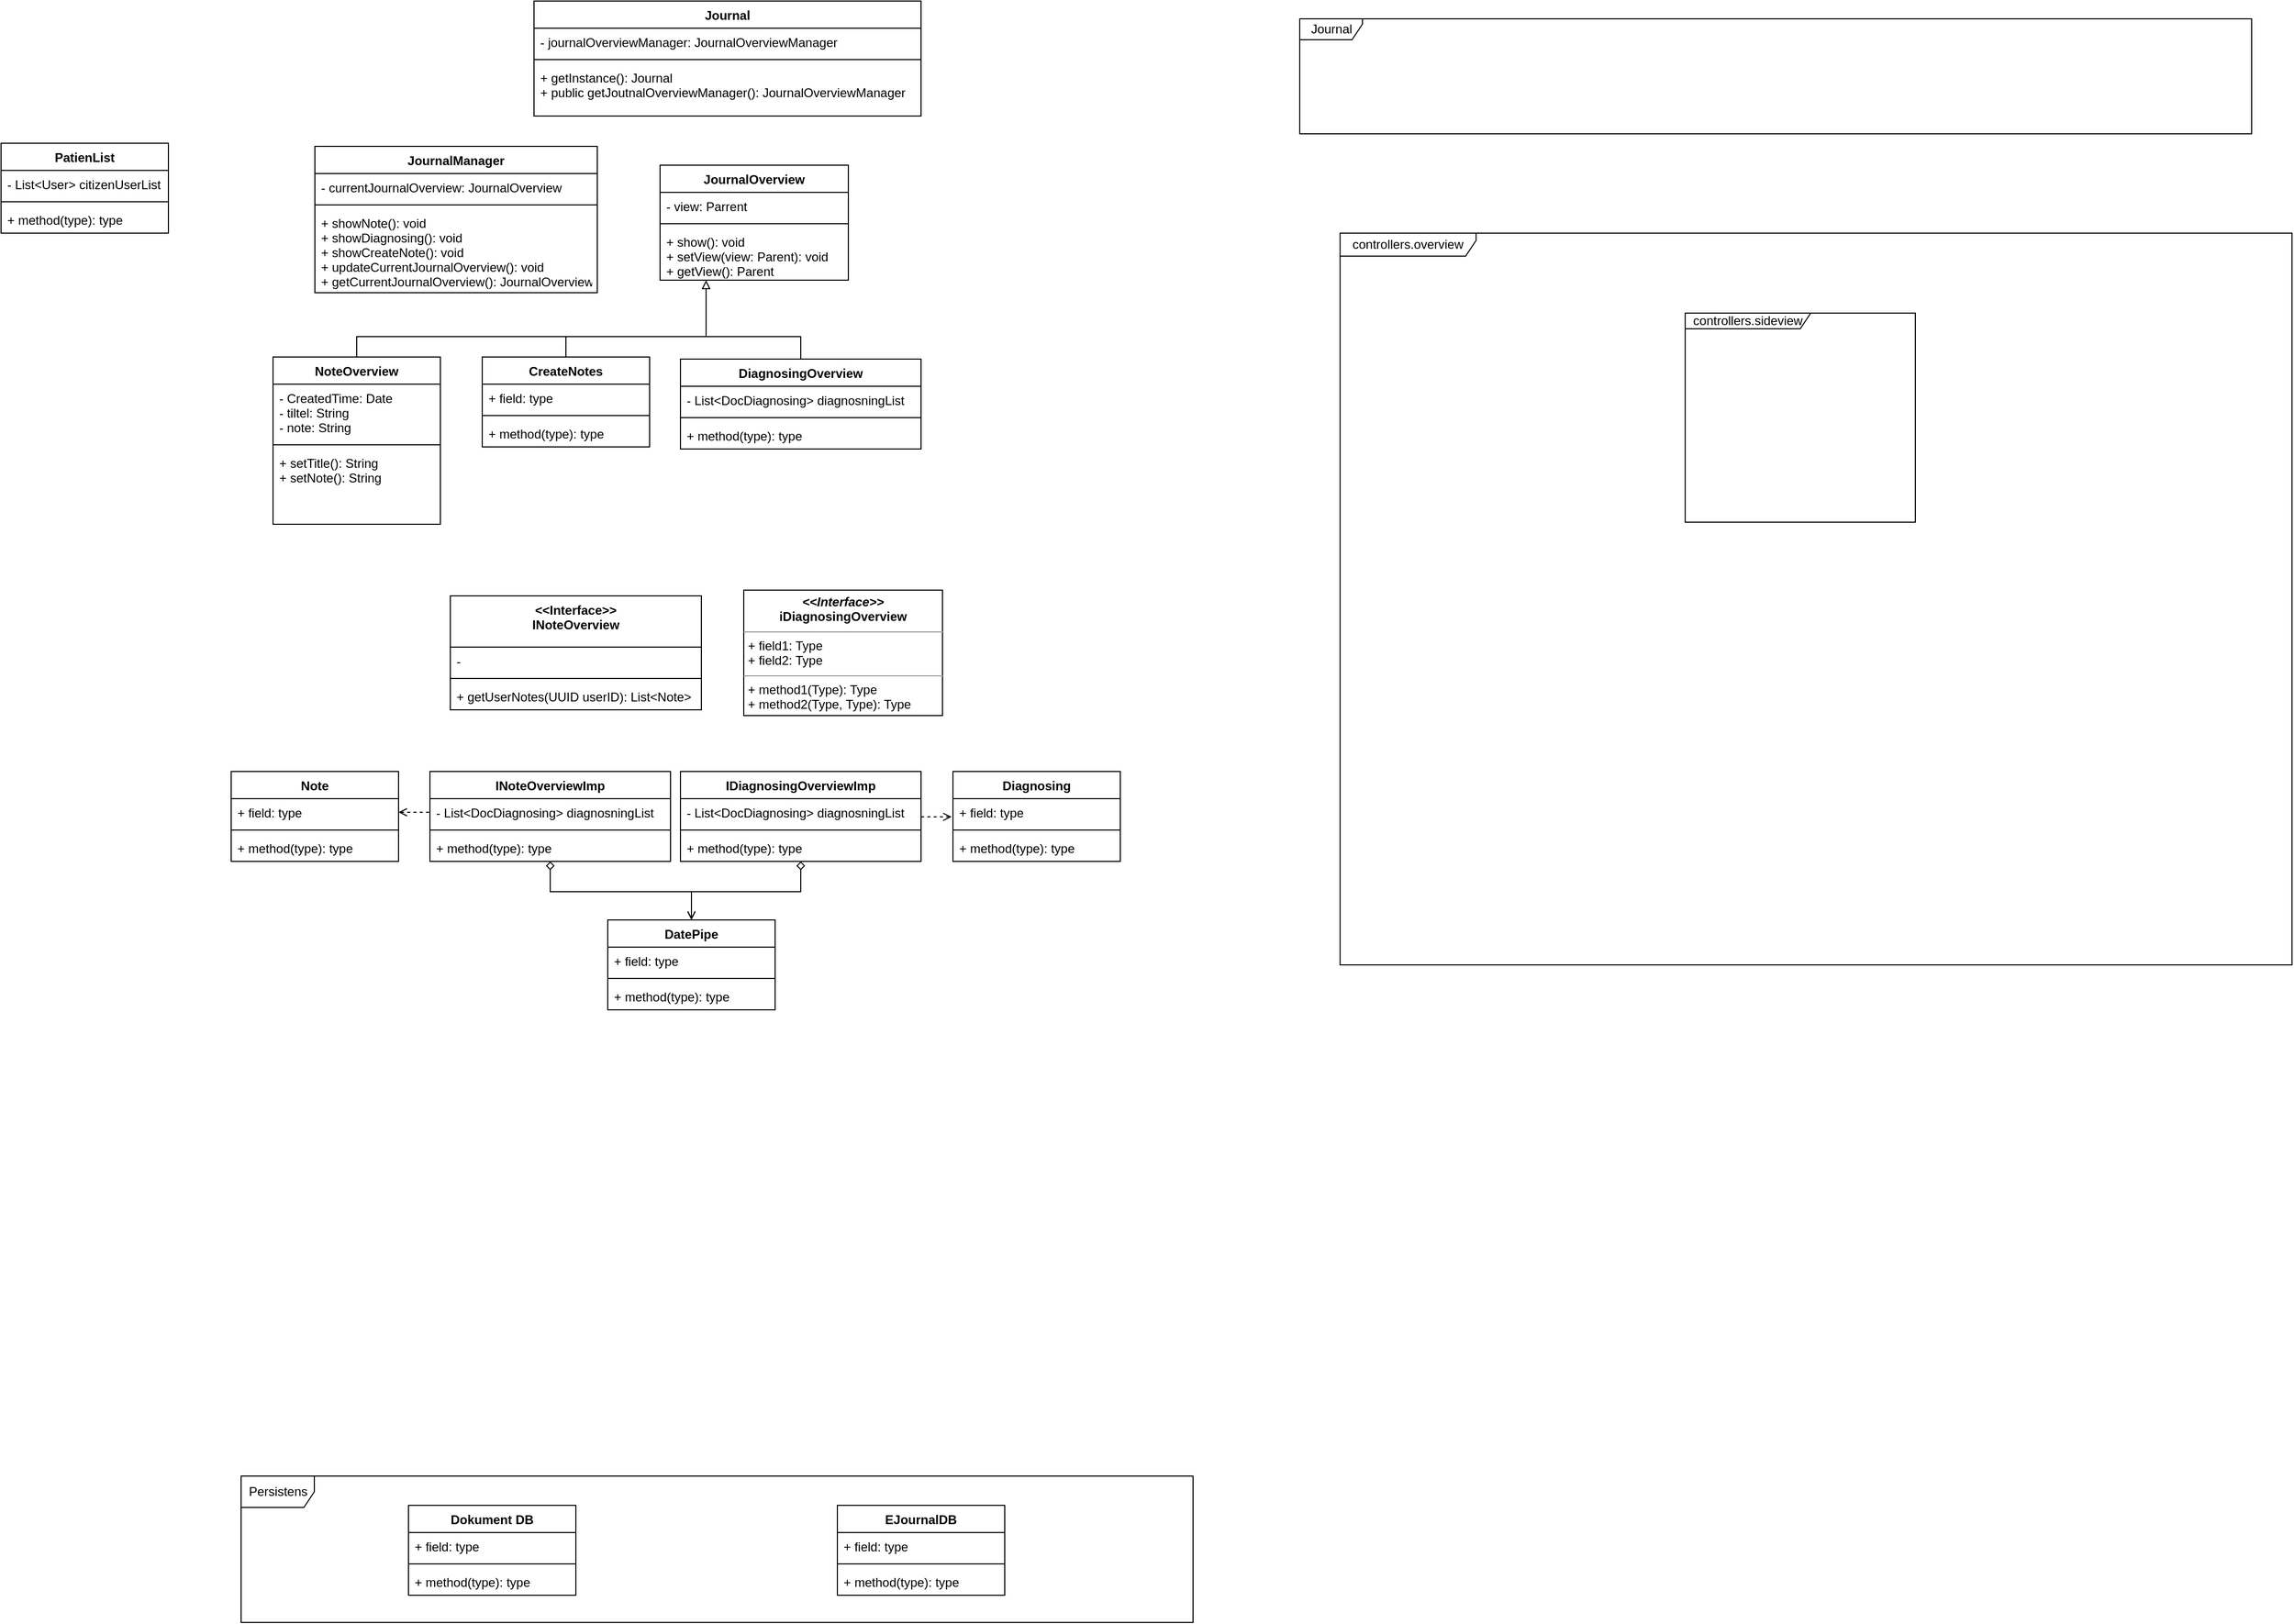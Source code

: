 <mxfile version="10.6.7" type="device"><diagram id="dmwtI73w-AXmDxqJmuyj" name="Page-1"><mxGraphModel dx="2467" dy="969" grid="1" gridSize="10" guides="1" tooltips="1" connect="1" arrows="1" fold="1" page="1" pageScale="1" pageWidth="827" pageHeight="1169" math="0" shadow="0"><root><mxCell id="0"/><mxCell id="1" parent="0"/><mxCell id="yajBG5WowojsxB8Ggo_n-9" value="Persistens" style="shape=umlFrame;whiteSpace=wrap;html=1;width=70;height=30;" parent="1" vertex="1"><mxGeometry x="-0.5" y="1450" width="910" height="140" as="geometry"/></mxCell><mxCell id="yajBG5WowojsxB8Ggo_n-7" value="controllers.sideview" style="shape=umlFrame;whiteSpace=wrap;html=1;width=120;height=15;" parent="1" vertex="1"><mxGeometry x="1380" y="337.5" width="220" height="200" as="geometry"/></mxCell><mxCell id="yajBG5WowojsxB8Ggo_n-2" value="controllers.overview" style="shape=umlFrame;whiteSpace=wrap;html=1;width=130;height=22;" parent="1" vertex="1"><mxGeometry x="1050.1" y="261" width="910" height="700" as="geometry"/></mxCell><mxCell id="yajBG5WowojsxB8Ggo_n-1" value="Journal" style="shape=umlFrame;whiteSpace=wrap;html=1;width=60;height=20;" parent="1" vertex="1"><mxGeometry x="1011.5" y="56" width="910" height="110" as="geometry"/></mxCell><mxCell id="qTn3FUxknl0foZ0W7gWZ-1" value="Journal" style="swimlane;fontStyle=1;align=center;verticalAlign=top;childLayout=stackLayout;horizontal=1;startSize=26;horizontalStack=0;resizeParent=1;resizeParentMax=0;resizeLast=0;collapsible=1;marginBottom=0;" parent="1" vertex="1"><mxGeometry x="279.5" y="39" width="370" height="110" as="geometry"/></mxCell><mxCell id="qTn3FUxknl0foZ0W7gWZ-2" value="- journalOverviewManager: JournalOverviewManager" style="text;strokeColor=none;fillColor=none;align=left;verticalAlign=top;spacingLeft=4;spacingRight=4;overflow=hidden;rotatable=0;points=[[0,0.5],[1,0.5]];portConstraint=eastwest;" parent="qTn3FUxknl0foZ0W7gWZ-1" vertex="1"><mxGeometry y="26" width="370" height="26" as="geometry"/></mxCell><mxCell id="qTn3FUxknl0foZ0W7gWZ-3" value="" style="line;strokeWidth=1;fillColor=none;align=left;verticalAlign=middle;spacingTop=-1;spacingLeft=3;spacingRight=3;rotatable=0;labelPosition=right;points=[];portConstraint=eastwest;" parent="qTn3FUxknl0foZ0W7gWZ-1" vertex="1"><mxGeometry y="52" width="370" height="8" as="geometry"/></mxCell><mxCell id="qTn3FUxknl0foZ0W7gWZ-4" value="+ getInstance(): Journal&#10;+ public getJoutnalOverviewManager(): JournalOverviewManager&#10;&#10;" style="text;strokeColor=none;fillColor=none;align=left;verticalAlign=top;spacingLeft=4;spacingRight=4;overflow=hidden;rotatable=0;points=[[0,0.5],[1,0.5]];portConstraint=eastwest;" parent="qTn3FUxknl0foZ0W7gWZ-1" vertex="1"><mxGeometry y="60" width="370" height="50" as="geometry"/></mxCell><mxCell id="qTn3FUxknl0foZ0W7gWZ-5" value="JournalManager" style="swimlane;fontStyle=1;align=center;verticalAlign=top;childLayout=stackLayout;horizontal=1;startSize=26;horizontalStack=0;resizeParent=1;resizeParentMax=0;resizeLast=0;collapsible=1;marginBottom=0;" parent="1" vertex="1"><mxGeometry x="70" y="178" width="270" height="140" as="geometry"/></mxCell><mxCell id="qTn3FUxknl0foZ0W7gWZ-6" value="- currentJournalOverview: JournalOverview" style="text;strokeColor=none;fillColor=none;align=left;verticalAlign=top;spacingLeft=4;spacingRight=4;overflow=hidden;rotatable=0;points=[[0,0.5],[1,0.5]];portConstraint=eastwest;" parent="qTn3FUxknl0foZ0W7gWZ-5" vertex="1"><mxGeometry y="26" width="270" height="26" as="geometry"/></mxCell><mxCell id="qTn3FUxknl0foZ0W7gWZ-7" value="" style="line;strokeWidth=1;fillColor=none;align=left;verticalAlign=middle;spacingTop=-1;spacingLeft=3;spacingRight=3;rotatable=0;labelPosition=right;points=[];portConstraint=eastwest;" parent="qTn3FUxknl0foZ0W7gWZ-5" vertex="1"><mxGeometry y="52" width="270" height="8" as="geometry"/></mxCell><mxCell id="qTn3FUxknl0foZ0W7gWZ-8" value="+ showNote(): void&#10;+ showDiagnosing(): void&#10;+ showCreateNote(): void&#10;+ updateCurrentJournalOverview(): void&#10;+ getCurrentJournalOverview(): JournalOverview&#10;" style="text;strokeColor=none;fillColor=none;align=left;verticalAlign=top;spacingLeft=4;spacingRight=4;overflow=hidden;rotatable=0;points=[[0,0.5],[1,0.5]];portConstraint=eastwest;" parent="qTn3FUxknl0foZ0W7gWZ-5" vertex="1"><mxGeometry y="60" width="270" height="80" as="geometry"/></mxCell><mxCell id="qTn3FUxknl0foZ0W7gWZ-9" value="JournalOverview" style="swimlane;fontStyle=1;align=center;verticalAlign=top;childLayout=stackLayout;horizontal=1;startSize=26;horizontalStack=0;resizeParent=1;resizeParentMax=0;resizeLast=0;collapsible=1;marginBottom=0;" parent="1" vertex="1"><mxGeometry x="400" y="196" width="180" height="110" as="geometry"/></mxCell><mxCell id="qTn3FUxknl0foZ0W7gWZ-10" value="- view: Parrent" style="text;strokeColor=none;fillColor=none;align=left;verticalAlign=top;spacingLeft=4;spacingRight=4;overflow=hidden;rotatable=0;points=[[0,0.5],[1,0.5]];portConstraint=eastwest;" parent="qTn3FUxknl0foZ0W7gWZ-9" vertex="1"><mxGeometry y="26" width="180" height="26" as="geometry"/></mxCell><mxCell id="qTn3FUxknl0foZ0W7gWZ-11" value="" style="line;strokeWidth=1;fillColor=none;align=left;verticalAlign=middle;spacingTop=-1;spacingLeft=3;spacingRight=3;rotatable=0;labelPosition=right;points=[];portConstraint=eastwest;" parent="qTn3FUxknl0foZ0W7gWZ-9" vertex="1"><mxGeometry y="52" width="180" height="8" as="geometry"/></mxCell><mxCell id="qTn3FUxknl0foZ0W7gWZ-12" value="+ show(): void&#10;+ setView(view: Parent): void&#10;+ getView(): Parent&#10;" style="text;strokeColor=none;fillColor=none;align=left;verticalAlign=top;spacingLeft=4;spacingRight=4;overflow=hidden;rotatable=0;points=[[0,0.5],[1,0.5]];portConstraint=eastwest;" parent="qTn3FUxknl0foZ0W7gWZ-9" vertex="1"><mxGeometry y="60" width="180" height="50" as="geometry"/></mxCell><mxCell id="pz4YkDqvtNalvmUxmW2m-2" style="edgeStyle=orthogonalEdgeStyle;rounded=0;orthogonalLoop=1;jettySize=auto;html=1;endArrow=none;endFill=0;" edge="1" parent="1" source="qTn3FUxknl0foZ0W7gWZ-13"><mxGeometry relative="1" as="geometry"><mxPoint x="440" y="360" as="targetPoint"/><Array as="points"><mxPoint x="535" y="360"/><mxPoint x="440" y="360"/></Array></mxGeometry></mxCell><mxCell id="qTn3FUxknl0foZ0W7gWZ-13" value="DiagnosingOverview" style="swimlane;fontStyle=1;align=center;verticalAlign=top;childLayout=stackLayout;horizontal=1;startSize=26;horizontalStack=0;resizeParent=1;resizeParentMax=0;resizeLast=0;collapsible=1;marginBottom=0;" parent="1" vertex="1"><mxGeometry x="419.5" y="381.5" width="230" height="86" as="geometry"/></mxCell><mxCell id="qTn3FUxknl0foZ0W7gWZ-14" value="- List&lt;DocDiagnosing&gt; diagnosningList" style="text;strokeColor=none;fillColor=none;align=left;verticalAlign=top;spacingLeft=4;spacingRight=4;overflow=hidden;rotatable=0;points=[[0,0.5],[1,0.5]];portConstraint=eastwest;" parent="qTn3FUxknl0foZ0W7gWZ-13" vertex="1"><mxGeometry y="26" width="230" height="26" as="geometry"/></mxCell><mxCell id="qTn3FUxknl0foZ0W7gWZ-15" value="" style="line;strokeWidth=1;fillColor=none;align=left;verticalAlign=middle;spacingTop=-1;spacingLeft=3;spacingRight=3;rotatable=0;labelPosition=right;points=[];portConstraint=eastwest;" parent="qTn3FUxknl0foZ0W7gWZ-13" vertex="1"><mxGeometry y="52" width="230" height="8" as="geometry"/></mxCell><mxCell id="qTn3FUxknl0foZ0W7gWZ-16" value="+ method(type): type" style="text;strokeColor=none;fillColor=none;align=left;verticalAlign=top;spacingLeft=4;spacingRight=4;overflow=hidden;rotatable=0;points=[[0,0.5],[1,0.5]];portConstraint=eastwest;" parent="qTn3FUxknl0foZ0W7gWZ-13" vertex="1"><mxGeometry y="60" width="230" height="26" as="geometry"/></mxCell><mxCell id="yajBG5WowojsxB8Ggo_n-6" style="edgeStyle=orthogonalEdgeStyle;rounded=0;orthogonalLoop=1;jettySize=auto;html=1;exitX=0.5;exitY=0;exitDx=0;exitDy=0;startArrow=none;startFill=0;endArrow=block;endFill=0;" parent="1" source="qTn3FUxknl0foZ0W7gWZ-25" target="qTn3FUxknl0foZ0W7gWZ-12" edge="1"><mxGeometry relative="1" as="geometry"><mxPoint x="340" y="350" as="targetPoint"/><Array as="points"><mxPoint x="110" y="360"/><mxPoint x="444" y="360"/></Array></mxGeometry></mxCell><mxCell id="qTn3FUxknl0foZ0W7gWZ-25" value="NoteOverview" style="swimlane;fontStyle=1;align=center;verticalAlign=top;childLayout=stackLayout;horizontal=1;startSize=26;horizontalStack=0;resizeParent=1;resizeParentMax=0;resizeLast=0;collapsible=1;marginBottom=0;" parent="1" vertex="1"><mxGeometry x="30" y="379.5" width="160" height="160" as="geometry"/></mxCell><mxCell id="qTn3FUxknl0foZ0W7gWZ-26" value="- CreatedTime: Date&#10;- tiltel: String&#10;- note: String &#10;" style="text;strokeColor=none;fillColor=none;align=left;verticalAlign=top;spacingLeft=4;spacingRight=4;overflow=hidden;rotatable=0;points=[[0,0.5],[1,0.5]];portConstraint=eastwest;" parent="qTn3FUxknl0foZ0W7gWZ-25" vertex="1"><mxGeometry y="26" width="160" height="54" as="geometry"/></mxCell><mxCell id="qTn3FUxknl0foZ0W7gWZ-27" value="" style="line;strokeWidth=1;fillColor=none;align=left;verticalAlign=middle;spacingTop=-1;spacingLeft=3;spacingRight=3;rotatable=0;labelPosition=right;points=[];portConstraint=eastwest;" parent="qTn3FUxknl0foZ0W7gWZ-25" vertex="1"><mxGeometry y="80" width="160" height="8" as="geometry"/></mxCell><mxCell id="qTn3FUxknl0foZ0W7gWZ-28" value="+ setTitle(): String&#10;+ setNote(): String" style="text;strokeColor=none;fillColor=none;align=left;verticalAlign=top;spacingLeft=4;spacingRight=4;overflow=hidden;rotatable=0;points=[[0,0.5],[1,0.5]];portConstraint=eastwest;" parent="qTn3FUxknl0foZ0W7gWZ-25" vertex="1"><mxGeometry y="88" width="160" height="72" as="geometry"/></mxCell><mxCell id="qTn3FUxknl0foZ0W7gWZ-35" value="PatienList" style="swimlane;fontStyle=1;align=center;verticalAlign=top;childLayout=stackLayout;horizontal=1;startSize=26;horizontalStack=0;resizeParent=1;resizeParentMax=0;resizeLast=0;collapsible=1;marginBottom=0;" parent="1" vertex="1"><mxGeometry x="-230" y="175" width="160" height="86" as="geometry"/></mxCell><mxCell id="qTn3FUxknl0foZ0W7gWZ-36" value="- List&lt;User&gt; citizenUserList" style="text;strokeColor=none;fillColor=none;align=left;verticalAlign=top;spacingLeft=4;spacingRight=4;overflow=hidden;rotatable=0;points=[[0,0.5],[1,0.5]];portConstraint=eastwest;" parent="qTn3FUxknl0foZ0W7gWZ-35" vertex="1"><mxGeometry y="26" width="160" height="26" as="geometry"/></mxCell><mxCell id="qTn3FUxknl0foZ0W7gWZ-37" value="" style="line;strokeWidth=1;fillColor=none;align=left;verticalAlign=middle;spacingTop=-1;spacingLeft=3;spacingRight=3;rotatable=0;labelPosition=right;points=[];portConstraint=eastwest;" parent="qTn3FUxknl0foZ0W7gWZ-35" vertex="1"><mxGeometry y="52" width="160" height="8" as="geometry"/></mxCell><mxCell id="qTn3FUxknl0foZ0W7gWZ-38" value="+ method(type): type" style="text;strokeColor=none;fillColor=none;align=left;verticalAlign=top;spacingLeft=4;spacingRight=4;overflow=hidden;rotatable=0;points=[[0,0.5],[1,0.5]];portConstraint=eastwest;" parent="qTn3FUxknl0foZ0W7gWZ-35" vertex="1"><mxGeometry y="60" width="160" height="26" as="geometry"/></mxCell><mxCell id="qTn3FUxknl0foZ0W7gWZ-45" value="Dokument DB" style="swimlane;fontStyle=1;align=center;verticalAlign=top;childLayout=stackLayout;horizontal=1;startSize=26;horizontalStack=0;resizeParent=1;resizeParentMax=0;resizeLast=0;collapsible=1;marginBottom=0;" parent="1" vertex="1"><mxGeometry x="159.5" y="1478" width="160" height="86" as="geometry"/></mxCell><mxCell id="qTn3FUxknl0foZ0W7gWZ-46" value="+ field: type" style="text;strokeColor=none;fillColor=none;align=left;verticalAlign=top;spacingLeft=4;spacingRight=4;overflow=hidden;rotatable=0;points=[[0,0.5],[1,0.5]];portConstraint=eastwest;" parent="qTn3FUxknl0foZ0W7gWZ-45" vertex="1"><mxGeometry y="26" width="160" height="26" as="geometry"/></mxCell><mxCell id="qTn3FUxknl0foZ0W7gWZ-47" value="" style="line;strokeWidth=1;fillColor=none;align=left;verticalAlign=middle;spacingTop=-1;spacingLeft=3;spacingRight=3;rotatable=0;labelPosition=right;points=[];portConstraint=eastwest;" parent="qTn3FUxknl0foZ0W7gWZ-45" vertex="1"><mxGeometry y="52" width="160" height="8" as="geometry"/></mxCell><mxCell id="qTn3FUxknl0foZ0W7gWZ-48" value="+ method(type): type" style="text;strokeColor=none;fillColor=none;align=left;verticalAlign=top;spacingLeft=4;spacingRight=4;overflow=hidden;rotatable=0;points=[[0,0.5],[1,0.5]];portConstraint=eastwest;" parent="qTn3FUxknl0foZ0W7gWZ-45" vertex="1"><mxGeometry y="60" width="160" height="26" as="geometry"/></mxCell><mxCell id="qTn3FUxknl0foZ0W7gWZ-49" value="EJournalDB" style="swimlane;fontStyle=1;align=center;verticalAlign=top;childLayout=stackLayout;horizontal=1;startSize=26;horizontalStack=0;resizeParent=1;resizeParentMax=0;resizeLast=0;collapsible=1;marginBottom=0;" parent="1" vertex="1"><mxGeometry x="569.5" y="1478" width="160" height="86" as="geometry"/></mxCell><mxCell id="qTn3FUxknl0foZ0W7gWZ-50" value="+ field: type" style="text;strokeColor=none;fillColor=none;align=left;verticalAlign=top;spacingLeft=4;spacingRight=4;overflow=hidden;rotatable=0;points=[[0,0.5],[1,0.5]];portConstraint=eastwest;" parent="qTn3FUxknl0foZ0W7gWZ-49" vertex="1"><mxGeometry y="26" width="160" height="26" as="geometry"/></mxCell><mxCell id="qTn3FUxknl0foZ0W7gWZ-51" value="" style="line;strokeWidth=1;fillColor=none;align=left;verticalAlign=middle;spacingTop=-1;spacingLeft=3;spacingRight=3;rotatable=0;labelPosition=right;points=[];portConstraint=eastwest;" parent="qTn3FUxknl0foZ0W7gWZ-49" vertex="1"><mxGeometry y="52" width="160" height="8" as="geometry"/></mxCell><mxCell id="qTn3FUxknl0foZ0W7gWZ-52" value="+ method(type): type" style="text;strokeColor=none;fillColor=none;align=left;verticalAlign=top;spacingLeft=4;spacingRight=4;overflow=hidden;rotatable=0;points=[[0,0.5],[1,0.5]];portConstraint=eastwest;" parent="qTn3FUxknl0foZ0W7gWZ-49" vertex="1"><mxGeometry y="60" width="160" height="26" as="geometry"/></mxCell><mxCell id="yajBG5WowojsxB8Ggo_n-10" value="&lt;&lt;Interface&gt;&gt;&#10;INoteOverview" style="swimlane;fontStyle=1;align=center;verticalAlign=top;childLayout=stackLayout;horizontal=1;startSize=49;horizontalStack=0;resizeParent=1;resizeParentMax=0;resizeLast=0;collapsible=1;marginBottom=0;" parent="1" vertex="1"><mxGeometry x="199.5" y="608" width="240" height="109" as="geometry"/></mxCell><mxCell id="yajBG5WowojsxB8Ggo_n-11" value="-" style="text;strokeColor=none;fillColor=none;align=left;verticalAlign=top;spacingLeft=4;spacingRight=4;overflow=hidden;rotatable=0;points=[[0,0.5],[1,0.5]];portConstraint=eastwest;" parent="yajBG5WowojsxB8Ggo_n-10" vertex="1"><mxGeometry y="49" width="240" height="26" as="geometry"/></mxCell><mxCell id="yajBG5WowojsxB8Ggo_n-12" value="" style="line;strokeWidth=1;fillColor=none;align=left;verticalAlign=middle;spacingTop=-1;spacingLeft=3;spacingRight=3;rotatable=0;labelPosition=right;points=[];portConstraint=eastwest;" parent="yajBG5WowojsxB8Ggo_n-10" vertex="1"><mxGeometry y="75" width="240" height="8" as="geometry"/></mxCell><mxCell id="yajBG5WowojsxB8Ggo_n-13" value="+ getUserNotes(UUID userID): List&lt;Note&gt; " style="text;strokeColor=none;fillColor=none;align=left;verticalAlign=top;spacingLeft=4;spacingRight=4;overflow=hidden;rotatable=0;points=[[0,0.5],[1,0.5]];portConstraint=eastwest;" parent="yajBG5WowojsxB8Ggo_n-10" vertex="1"><mxGeometry y="83" width="240" height="26" as="geometry"/></mxCell><mxCell id="yajBG5WowojsxB8Ggo_n-50" style="edgeStyle=orthogonalEdgeStyle;rounded=0;orthogonalLoop=1;jettySize=auto;html=1;startArrow=diamond;startFill=0;endArrow=open;endFill=0;" parent="1" source="yajBG5WowojsxB8Ggo_n-14" target="yajBG5WowojsxB8Ggo_n-46" edge="1"><mxGeometry relative="1" as="geometry"><Array as="points"><mxPoint x="534" y="891"/><mxPoint x="430" y="891"/></Array></mxGeometry></mxCell><mxCell id="yajBG5WowojsxB8Ggo_n-14" value="IDiagnosingOverviewImp" style="swimlane;fontStyle=1;align=center;verticalAlign=top;childLayout=stackLayout;horizontal=1;startSize=26;horizontalStack=0;resizeParent=1;resizeParentMax=0;resizeLast=0;collapsible=1;marginBottom=0;" parent="1" vertex="1"><mxGeometry x="419.5" y="776" width="230" height="86" as="geometry"/></mxCell><mxCell id="yajBG5WowojsxB8Ggo_n-15" value="- List&lt;DocDiagnosing&gt; diagnosningList" style="text;strokeColor=none;fillColor=none;align=left;verticalAlign=top;spacingLeft=4;spacingRight=4;overflow=hidden;rotatable=0;points=[[0,0.5],[1,0.5]];portConstraint=eastwest;" parent="yajBG5WowojsxB8Ggo_n-14" vertex="1"><mxGeometry y="26" width="230" height="26" as="geometry"/></mxCell><mxCell id="yajBG5WowojsxB8Ggo_n-16" value="" style="line;strokeWidth=1;fillColor=none;align=left;verticalAlign=middle;spacingTop=-1;spacingLeft=3;spacingRight=3;rotatable=0;labelPosition=right;points=[];portConstraint=eastwest;" parent="yajBG5WowojsxB8Ggo_n-14" vertex="1"><mxGeometry y="52" width="230" height="8" as="geometry"/></mxCell><mxCell id="yajBG5WowojsxB8Ggo_n-17" value="+ method(type): type" style="text;strokeColor=none;fillColor=none;align=left;verticalAlign=top;spacingLeft=4;spacingRight=4;overflow=hidden;rotatable=0;points=[[0,0.5],[1,0.5]];portConstraint=eastwest;" parent="yajBG5WowojsxB8Ggo_n-14" vertex="1"><mxGeometry y="60" width="230" height="26" as="geometry"/></mxCell><mxCell id="pz4YkDqvtNalvmUxmW2m-1" style="edgeStyle=orthogonalEdgeStyle;rounded=0;orthogonalLoop=1;jettySize=auto;html=1;endArrow=none;endFill=0;" edge="1" parent="1" source="yajBG5WowojsxB8Ggo_n-19"><mxGeometry relative="1" as="geometry"><mxPoint x="310" y="360" as="targetPoint"/></mxGeometry></mxCell><mxCell id="yajBG5WowojsxB8Ggo_n-19" value="CreateNotes&#10;" style="swimlane;fontStyle=1;align=center;verticalAlign=top;childLayout=stackLayout;horizontal=1;startSize=26;horizontalStack=0;resizeParent=1;resizeParentMax=0;resizeLast=0;collapsible=1;marginBottom=0;" parent="1" vertex="1"><mxGeometry x="230" y="379.5" width="160" height="86" as="geometry"/></mxCell><mxCell id="yajBG5WowojsxB8Ggo_n-20" value="+ field: type" style="text;strokeColor=none;fillColor=none;align=left;verticalAlign=top;spacingLeft=4;spacingRight=4;overflow=hidden;rotatable=0;points=[[0,0.5],[1,0.5]];portConstraint=eastwest;" parent="yajBG5WowojsxB8Ggo_n-19" vertex="1"><mxGeometry y="26" width="160" height="26" as="geometry"/></mxCell><mxCell id="yajBG5WowojsxB8Ggo_n-21" value="" style="line;strokeWidth=1;fillColor=none;align=left;verticalAlign=middle;spacingTop=-1;spacingLeft=3;spacingRight=3;rotatable=0;labelPosition=right;points=[];portConstraint=eastwest;" parent="yajBG5WowojsxB8Ggo_n-19" vertex="1"><mxGeometry y="52" width="160" height="8" as="geometry"/></mxCell><mxCell id="yajBG5WowojsxB8Ggo_n-22" value="+ method(type): type" style="text;strokeColor=none;fillColor=none;align=left;verticalAlign=top;spacingLeft=4;spacingRight=4;overflow=hidden;rotatable=0;points=[[0,0.5],[1,0.5]];portConstraint=eastwest;" parent="yajBG5WowojsxB8Ggo_n-19" vertex="1"><mxGeometry y="60" width="160" height="26" as="geometry"/></mxCell><mxCell id="yajBG5WowojsxB8Ggo_n-30" value="&lt;p style=&quot;margin: 0px ; margin-top: 4px ; text-align: center&quot;&gt;&lt;i&gt;&lt;b&gt;&amp;lt;&amp;lt;Interface&amp;gt;&amp;gt;&lt;/b&gt;&lt;/i&gt;&lt;br&gt;&lt;b&gt;iDiagnosingOverview&lt;/b&gt;&lt;/p&gt;&lt;hr size=&quot;1&quot;&gt;&lt;p style=&quot;margin: 0px ; margin-left: 4px&quot;&gt;+ field1: Type&lt;br&gt;+ field2: Type&lt;/p&gt;&lt;hr size=&quot;1&quot;&gt;&lt;p style=&quot;margin: 0px ; margin-left: 4px&quot;&gt;+ method1(Type): Type&lt;br&gt;+ method2(Type, Type): Type&lt;/p&gt;" style="verticalAlign=top;align=left;overflow=fill;fontSize=12;fontFamily=Helvetica;html=1;" parent="1" vertex="1"><mxGeometry x="480" y="602.5" width="190" height="120" as="geometry"/></mxCell><mxCell id="yajBG5WowojsxB8Ggo_n-51" style="edgeStyle=orthogonalEdgeStyle;rounded=0;orthogonalLoop=1;jettySize=auto;html=1;entryX=0.5;entryY=0;entryDx=0;entryDy=0;startArrow=diamond;startFill=0;endArrow=open;endFill=0;" parent="1" source="yajBG5WowojsxB8Ggo_n-31" target="yajBG5WowojsxB8Ggo_n-46" edge="1"><mxGeometry relative="1" as="geometry"><Array as="points"><mxPoint x="295" y="891"/><mxPoint x="430" y="891"/></Array></mxGeometry></mxCell><mxCell id="yajBG5WowojsxB8Ggo_n-31" value="INoteOverviewImp" style="swimlane;fontStyle=1;align=center;verticalAlign=top;childLayout=stackLayout;horizontal=1;startSize=26;horizontalStack=0;resizeParent=1;resizeParentMax=0;resizeLast=0;collapsible=1;marginBottom=0;" parent="1" vertex="1"><mxGeometry x="180" y="776" width="230" height="86" as="geometry"/></mxCell><mxCell id="yajBG5WowojsxB8Ggo_n-32" value="- List&lt;DocDiagnosing&gt; diagnosningList" style="text;strokeColor=none;fillColor=none;align=left;verticalAlign=top;spacingLeft=4;spacingRight=4;overflow=hidden;rotatable=0;points=[[0,0.5],[1,0.5]];portConstraint=eastwest;" parent="yajBG5WowojsxB8Ggo_n-31" vertex="1"><mxGeometry y="26" width="230" height="26" as="geometry"/></mxCell><mxCell id="yajBG5WowojsxB8Ggo_n-33" value="" style="line;strokeWidth=1;fillColor=none;align=left;verticalAlign=middle;spacingTop=-1;spacingLeft=3;spacingRight=3;rotatable=0;labelPosition=right;points=[];portConstraint=eastwest;" parent="yajBG5WowojsxB8Ggo_n-31" vertex="1"><mxGeometry y="52" width="230" height="8" as="geometry"/></mxCell><mxCell id="yajBG5WowojsxB8Ggo_n-34" value="+ method(type): type" style="text;strokeColor=none;fillColor=none;align=left;verticalAlign=top;spacingLeft=4;spacingRight=4;overflow=hidden;rotatable=0;points=[[0,0.5],[1,0.5]];portConstraint=eastwest;" parent="yajBG5WowojsxB8Ggo_n-31" vertex="1"><mxGeometry y="60" width="230" height="26" as="geometry"/></mxCell><mxCell id="yajBG5WowojsxB8Ggo_n-52" style="edgeStyle=orthogonalEdgeStyle;rounded=0;orthogonalLoop=1;jettySize=auto;html=1;entryX=0;entryY=0.5;entryDx=0;entryDy=0;startArrow=open;startFill=0;endArrow=none;endFill=0;dashed=1;" parent="1" source="yajBG5WowojsxB8Ggo_n-38" target="yajBG5WowojsxB8Ggo_n-32" edge="1"><mxGeometry relative="1" as="geometry"><Array as="points"><mxPoint x="160" y="815"/><mxPoint x="160" y="815"/></Array></mxGeometry></mxCell><mxCell id="yajBG5WowojsxB8Ggo_n-38" value="Note" style="swimlane;fontStyle=1;align=center;verticalAlign=top;childLayout=stackLayout;horizontal=1;startSize=26;horizontalStack=0;resizeParent=1;resizeParentMax=0;resizeLast=0;collapsible=1;marginBottom=0;" parent="1" vertex="1"><mxGeometry x="-10" y="776" width="160" height="86" as="geometry"/></mxCell><mxCell id="yajBG5WowojsxB8Ggo_n-39" value="+ field: type" style="text;strokeColor=none;fillColor=none;align=left;verticalAlign=top;spacingLeft=4;spacingRight=4;overflow=hidden;rotatable=0;points=[[0,0.5],[1,0.5]];portConstraint=eastwest;" parent="yajBG5WowojsxB8Ggo_n-38" vertex="1"><mxGeometry y="26" width="160" height="26" as="geometry"/></mxCell><mxCell id="yajBG5WowojsxB8Ggo_n-40" value="" style="line;strokeWidth=1;fillColor=none;align=left;verticalAlign=middle;spacingTop=-1;spacingLeft=3;spacingRight=3;rotatable=0;labelPosition=right;points=[];portConstraint=eastwest;" parent="yajBG5WowojsxB8Ggo_n-38" vertex="1"><mxGeometry y="52" width="160" height="8" as="geometry"/></mxCell><mxCell id="yajBG5WowojsxB8Ggo_n-41" value="+ method(type): type" style="text;strokeColor=none;fillColor=none;align=left;verticalAlign=top;spacingLeft=4;spacingRight=4;overflow=hidden;rotatable=0;points=[[0,0.5],[1,0.5]];portConstraint=eastwest;" parent="yajBG5WowojsxB8Ggo_n-38" vertex="1"><mxGeometry y="60" width="160" height="26" as="geometry"/></mxCell><mxCell id="yajBG5WowojsxB8Ggo_n-53" style="edgeStyle=orthogonalEdgeStyle;rounded=0;orthogonalLoop=1;jettySize=auto;html=1;dashed=1;startArrow=open;startFill=0;endArrow=none;endFill=0;exitX=-0.008;exitY=0.669;exitDx=0;exitDy=0;exitPerimeter=0;" parent="1" source="yajBG5WowojsxB8Ggo_n-43" edge="1"><mxGeometry relative="1" as="geometry"><mxPoint x="650" y="819" as="targetPoint"/></mxGeometry></mxCell><mxCell id="yajBG5WowojsxB8Ggo_n-42" value="Diagnosing" style="swimlane;fontStyle=1;align=center;verticalAlign=top;childLayout=stackLayout;horizontal=1;startSize=26;horizontalStack=0;resizeParent=1;resizeParentMax=0;resizeLast=0;collapsible=1;marginBottom=0;" parent="1" vertex="1"><mxGeometry x="680" y="776" width="160" height="86" as="geometry"/></mxCell><mxCell id="yajBG5WowojsxB8Ggo_n-43" value="+ field: type" style="text;strokeColor=none;fillColor=none;align=left;verticalAlign=top;spacingLeft=4;spacingRight=4;overflow=hidden;rotatable=0;points=[[0,0.5],[1,0.5]];portConstraint=eastwest;" parent="yajBG5WowojsxB8Ggo_n-42" vertex="1"><mxGeometry y="26" width="160" height="26" as="geometry"/></mxCell><mxCell id="yajBG5WowojsxB8Ggo_n-44" value="" style="line;strokeWidth=1;fillColor=none;align=left;verticalAlign=middle;spacingTop=-1;spacingLeft=3;spacingRight=3;rotatable=0;labelPosition=right;points=[];portConstraint=eastwest;" parent="yajBG5WowojsxB8Ggo_n-42" vertex="1"><mxGeometry y="52" width="160" height="8" as="geometry"/></mxCell><mxCell id="yajBG5WowojsxB8Ggo_n-45" value="+ method(type): type" style="text;strokeColor=none;fillColor=none;align=left;verticalAlign=top;spacingLeft=4;spacingRight=4;overflow=hidden;rotatable=0;points=[[0,0.5],[1,0.5]];portConstraint=eastwest;" parent="yajBG5WowojsxB8Ggo_n-42" vertex="1"><mxGeometry y="60" width="160" height="26" as="geometry"/></mxCell><mxCell id="yajBG5WowojsxB8Ggo_n-46" value="DatePipe" style="swimlane;fontStyle=1;align=center;verticalAlign=top;childLayout=stackLayout;horizontal=1;startSize=26;horizontalStack=0;resizeParent=1;resizeParentMax=0;resizeLast=0;collapsible=1;marginBottom=0;" parent="1" vertex="1"><mxGeometry x="350" y="918" width="160" height="86" as="geometry"/></mxCell><mxCell id="yajBG5WowojsxB8Ggo_n-47" value="+ field: type" style="text;strokeColor=none;fillColor=none;align=left;verticalAlign=top;spacingLeft=4;spacingRight=4;overflow=hidden;rotatable=0;points=[[0,0.5],[1,0.5]];portConstraint=eastwest;" parent="yajBG5WowojsxB8Ggo_n-46" vertex="1"><mxGeometry y="26" width="160" height="26" as="geometry"/></mxCell><mxCell id="yajBG5WowojsxB8Ggo_n-48" value="" style="line;strokeWidth=1;fillColor=none;align=left;verticalAlign=middle;spacingTop=-1;spacingLeft=3;spacingRight=3;rotatable=0;labelPosition=right;points=[];portConstraint=eastwest;" parent="yajBG5WowojsxB8Ggo_n-46" vertex="1"><mxGeometry y="52" width="160" height="8" as="geometry"/></mxCell><mxCell id="yajBG5WowojsxB8Ggo_n-49" value="+ method(type): type" style="text;strokeColor=none;fillColor=none;align=left;verticalAlign=top;spacingLeft=4;spacingRight=4;overflow=hidden;rotatable=0;points=[[0,0.5],[1,0.5]];portConstraint=eastwest;" parent="yajBG5WowojsxB8Ggo_n-46" vertex="1"><mxGeometry y="60" width="160" height="26" as="geometry"/></mxCell></root></mxGraphModel></diagram></mxfile>